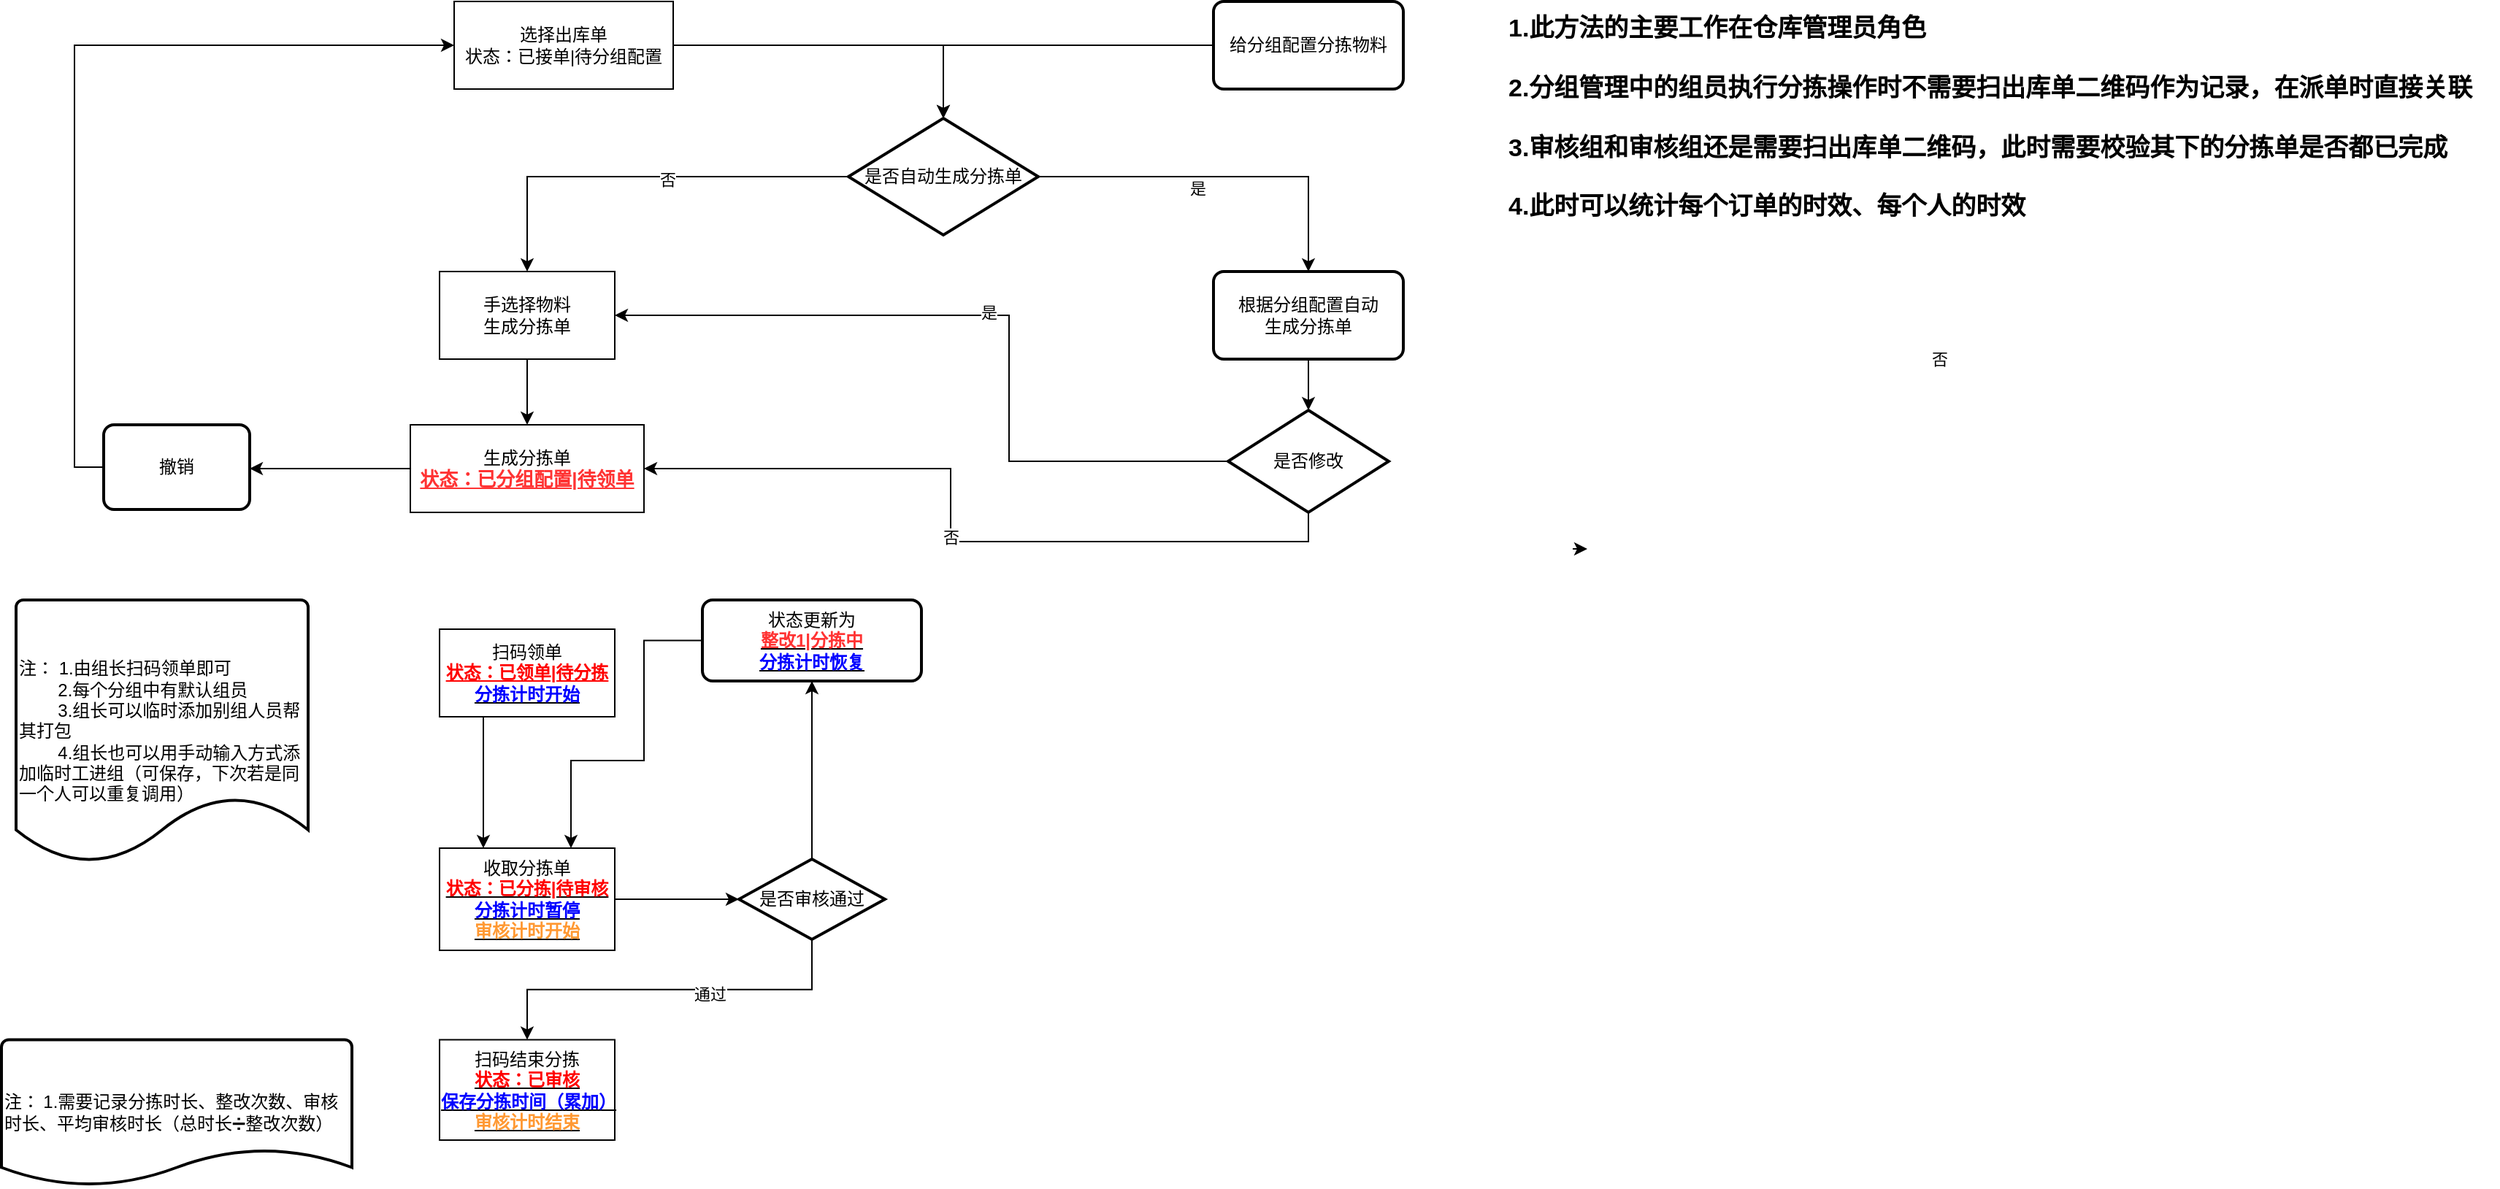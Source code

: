 <mxfile version="24.0.4" type="github">
  <diagram name="第 1 页" id="VNoP3vuLeo1OHvruYb4i">
    <mxGraphModel dx="1540" dy="839" grid="1" gridSize="10" guides="1" tooltips="1" connect="1" arrows="1" fold="1" page="1" pageScale="1" pageWidth="827" pageHeight="1169" math="0" shadow="0">
      <root>
        <mxCell id="0" />
        <mxCell id="1" parent="0" />
        <mxCell id="isyNXtuVwnmBAB3Z3qwp-3" value="" style="edgeStyle=orthogonalEdgeStyle;rounded=0;orthogonalLoop=1;jettySize=auto;html=1;" edge="1" parent="1" source="isyNXtuVwnmBAB3Z3qwp-1" target="isyNXtuVwnmBAB3Z3qwp-27">
          <mxGeometry relative="1" as="geometry" />
        </mxCell>
        <mxCell id="isyNXtuVwnmBAB3Z3qwp-1" value="选择出库单&lt;div&gt;状态：已接单|待分组配置&lt;/div&gt;" style="rounded=0;whiteSpace=wrap;html=1;" vertex="1" parent="1">
          <mxGeometry x="330" y="120" width="150" height="60" as="geometry" />
        </mxCell>
        <mxCell id="isyNXtuVwnmBAB3Z3qwp-5" value="" style="edgeStyle=orthogonalEdgeStyle;rounded=0;orthogonalLoop=1;jettySize=auto;html=1;" edge="1" parent="1" source="isyNXtuVwnmBAB3Z3qwp-2" target="isyNXtuVwnmBAB3Z3qwp-4">
          <mxGeometry relative="1" as="geometry" />
        </mxCell>
        <mxCell id="isyNXtuVwnmBAB3Z3qwp-2" value="手选择物料&lt;div&gt;生成分拣单&lt;/div&gt;" style="rounded=0;whiteSpace=wrap;html=1;" vertex="1" parent="1">
          <mxGeometry x="320" y="305" width="120" height="60" as="geometry" />
        </mxCell>
        <mxCell id="isyNXtuVwnmBAB3Z3qwp-4" value="生成分拣单&lt;div&gt;&lt;font color=&quot;#ff3333&quot;&gt;&lt;span style=&quot;font-size: 13px; text-wrap: nowrap;&quot;&gt;&lt;b&gt;&lt;u&gt;状态：已分组配置|待领单&lt;/u&gt;&lt;/b&gt;&lt;/span&gt;&lt;/font&gt;&lt;/div&gt;" style="rounded=0;whiteSpace=wrap;html=1;" vertex="1" parent="1">
          <mxGeometry x="300" y="410" width="160" height="60" as="geometry" />
        </mxCell>
        <mxCell id="isyNXtuVwnmBAB3Z3qwp-51" style="edgeStyle=orthogonalEdgeStyle;rounded=0;orthogonalLoop=1;jettySize=auto;html=1;exitX=0.25;exitY=1;exitDx=0;exitDy=0;entryX=0.25;entryY=0;entryDx=0;entryDy=0;" edge="1" parent="1" source="isyNXtuVwnmBAB3Z3qwp-6" target="isyNXtuVwnmBAB3Z3qwp-8">
          <mxGeometry relative="1" as="geometry" />
        </mxCell>
        <mxCell id="isyNXtuVwnmBAB3Z3qwp-6" value="扫码领单&lt;div&gt;&lt;b&gt;&lt;font color=&quot;#ff0000&quot;&gt;&lt;u&gt;状态：已领单|待分拣&lt;/u&gt;&lt;/font&gt;&lt;/b&gt;&lt;/div&gt;&lt;div&gt;&lt;b&gt;&lt;u style=&quot;&quot;&gt;&lt;font color=&quot;#0000ff&quot;&gt;分拣计时开始&lt;/font&gt;&lt;/u&gt;&lt;/b&gt;&lt;/div&gt;" style="rounded=0;whiteSpace=wrap;html=1;" vertex="1" parent="1">
          <mxGeometry x="320" y="550" width="120" height="60" as="geometry" />
        </mxCell>
        <mxCell id="isyNXtuVwnmBAB3Z3qwp-11" value="" style="edgeStyle=orthogonalEdgeStyle;rounded=0;orthogonalLoop=1;jettySize=auto;html=1;exitX=0.5;exitY=1;exitDx=0;exitDy=0;exitPerimeter=0;" edge="1" parent="1" source="isyNXtuVwnmBAB3Z3qwp-41" target="isyNXtuVwnmBAB3Z3qwp-10">
          <mxGeometry relative="1" as="geometry" />
        </mxCell>
        <mxCell id="isyNXtuVwnmBAB3Z3qwp-44" value="通过" style="edgeLabel;html=1;align=center;verticalAlign=middle;resizable=0;points=[];" vertex="1" connectable="0" parent="isyNXtuVwnmBAB3Z3qwp-11">
          <mxGeometry x="-0.204" y="3" relative="1" as="geometry">
            <mxPoint as="offset" />
          </mxGeometry>
        </mxCell>
        <mxCell id="isyNXtuVwnmBAB3Z3qwp-8" value="收取分拣单&lt;div&gt;&lt;b&gt;&lt;u&gt;&lt;font color=&quot;#ff0000&quot;&gt;状态：已分拣|待审核&lt;/font&gt;&lt;/u&gt;&lt;/b&gt;&lt;/div&gt;&lt;div&gt;&lt;b&gt;&lt;u&gt;&lt;font color=&quot;#0000ff&quot;&gt;分拣计时暂停&lt;/font&gt;&lt;/u&gt;&lt;/b&gt;&lt;/div&gt;&lt;div&gt;&lt;b&gt;&lt;u&gt;&lt;font color=&quot;#ff9933&quot;&gt;审核计时开始&lt;/font&gt;&lt;/u&gt;&lt;/b&gt;&lt;/div&gt;" style="rounded=0;whiteSpace=wrap;html=1;" vertex="1" parent="1">
          <mxGeometry x="320" y="700" width="120" height="70" as="geometry" />
        </mxCell>
        <mxCell id="isyNXtuVwnmBAB3Z3qwp-10" value="扫码结束分拣&lt;div&gt;&lt;b&gt;&lt;u&gt;&lt;font color=&quot;#ff0000&quot;&gt;状态：已审核&lt;/font&gt;&lt;/u&gt;&lt;/b&gt;&lt;/div&gt;&lt;div&gt;&lt;b style=&quot;&quot;&gt;&lt;u style=&quot;&quot;&gt;&lt;font color=&quot;#0000ff&quot;&gt;保存分拣时间（累加）&lt;/font&gt;&lt;/u&gt;&lt;/b&gt;&lt;/div&gt;&lt;div&gt;&lt;b&gt;&lt;u&gt;&lt;font color=&quot;#ff9933&quot;&gt;审核计时结束&lt;/font&gt;&lt;/u&gt;&lt;/b&gt;&lt;/div&gt;" style="rounded=0;whiteSpace=wrap;html=1;" vertex="1" parent="1">
          <mxGeometry x="320" y="831.25" width="120" height="68.75" as="geometry" />
        </mxCell>
        <mxCell id="isyNXtuVwnmBAB3Z3qwp-16" value="" style="edgeStyle=orthogonalEdgeStyle;rounded=0;orthogonalLoop=1;jettySize=auto;html=1;" edge="1" parent="1">
          <mxGeometry relative="1" as="geometry">
            <mxPoint x="1096" y="495" as="sourcePoint" />
            <mxPoint x="1106" y="495" as="targetPoint" />
          </mxGeometry>
        </mxCell>
        <mxCell id="isyNXtuVwnmBAB3Z3qwp-20" value="&lt;b style=&quot;font-size: 17px;&quot;&gt;&lt;font style=&quot;font-size: 17px;&quot;&gt;1.此方法的主要工作在仓库管理员角色&lt;/font&gt;&lt;/b&gt;&lt;div&gt;&lt;span style=&quot;font-size: 17px;&quot;&gt;&lt;b&gt;&lt;br&gt;&lt;/b&gt;&lt;/span&gt;&lt;div style=&quot;font-size: 17px;&quot;&gt;&lt;b&gt;&lt;font style=&quot;font-size: 17px;&quot;&gt;2.分组管理中的组员执行分拣操作时不需要扫出库单二维码作为记录，&lt;/font&gt;&lt;/b&gt;&lt;b style=&quot;background-color: initial;&quot;&gt;在派单时直接关联&lt;/b&gt;&lt;/div&gt;&lt;div style=&quot;font-size: 17px;&quot;&gt;&lt;b style=&quot;background-color: initial;&quot;&gt;&lt;br&gt;&lt;/b&gt;&lt;/div&gt;&lt;div style=&quot;font-size: 17px;&quot;&gt;&lt;b&gt;&lt;font style=&quot;font-size: 17px;&quot;&gt;3.审核组和审核组还是需要扫出库单二维码，此时需要校验其下的分拣单是否都已完成&lt;/font&gt;&lt;/b&gt;&lt;/div&gt;&lt;div style=&quot;font-size: 17px;&quot;&gt;&lt;b&gt;&lt;font style=&quot;font-size: 17px;&quot;&gt;&lt;br&gt;&lt;/font&gt;&lt;/b&gt;&lt;/div&gt;&lt;div style=&quot;font-size: 17px;&quot;&gt;&lt;b style=&quot;&quot;&gt;&lt;font style=&quot;font-size: 17px;&quot;&gt;4.此时可以统计每个订单的时效、每个人的时效&lt;/font&gt;&lt;/b&gt;&lt;/div&gt;&lt;/div&gt;" style="text;html=1;align=left;verticalAlign=middle;resizable=0;points=[];autosize=1;strokeColor=none;fillColor=none;" vertex="1" parent="1">
          <mxGeometry x="1050" y="120" width="680" height="160" as="geometry" />
        </mxCell>
        <mxCell id="isyNXtuVwnmBAB3Z3qwp-24" style="edgeStyle=orthogonalEdgeStyle;rounded=0;orthogonalLoop=1;jettySize=auto;html=1;exitX=0;exitY=0.5;exitDx=0;exitDy=0;entryX=0.5;entryY=0;entryDx=0;entryDy=0;entryPerimeter=0;" edge="1" parent="1" source="isyNXtuVwnmBAB3Z3qwp-23" target="isyNXtuVwnmBAB3Z3qwp-27">
          <mxGeometry relative="1" as="geometry">
            <mxPoint x="1097.5" y="230" as="targetPoint" />
          </mxGeometry>
        </mxCell>
        <mxCell id="isyNXtuVwnmBAB3Z3qwp-23" value="给分组配置分拣物料" style="rounded=1;whiteSpace=wrap;html=1;absoluteArcSize=1;arcSize=14;strokeWidth=2;" vertex="1" parent="1">
          <mxGeometry x="850" y="120" width="130" height="60" as="geometry" />
        </mxCell>
        <mxCell id="isyNXtuVwnmBAB3Z3qwp-26" value="根据分组配置自动&lt;div&gt;生成分拣单&lt;/div&gt;" style="rounded=1;whiteSpace=wrap;html=1;absoluteArcSize=1;arcSize=14;strokeWidth=2;" vertex="1" parent="1">
          <mxGeometry x="850" y="305" width="130" height="60" as="geometry" />
        </mxCell>
        <mxCell id="isyNXtuVwnmBAB3Z3qwp-28" style="edgeStyle=orthogonalEdgeStyle;rounded=0;orthogonalLoop=1;jettySize=auto;html=1;exitX=0;exitY=0.5;exitDx=0;exitDy=0;exitPerimeter=0;" edge="1" parent="1" source="isyNXtuVwnmBAB3Z3qwp-27" target="isyNXtuVwnmBAB3Z3qwp-2">
          <mxGeometry relative="1" as="geometry" />
        </mxCell>
        <mxCell id="isyNXtuVwnmBAB3Z3qwp-30" value="否" style="edgeLabel;html=1;align=center;verticalAlign=middle;resizable=0;points=[];" vertex="1" connectable="0" parent="isyNXtuVwnmBAB3Z3qwp-28">
          <mxGeometry x="-0.128" y="1" relative="1" as="geometry">
            <mxPoint y="1" as="offset" />
          </mxGeometry>
        </mxCell>
        <mxCell id="isyNXtuVwnmBAB3Z3qwp-29" style="edgeStyle=orthogonalEdgeStyle;rounded=0;orthogonalLoop=1;jettySize=auto;html=1;exitX=1;exitY=0.5;exitDx=0;exitDy=0;exitPerimeter=0;" edge="1" parent="1" source="isyNXtuVwnmBAB3Z3qwp-27" target="isyNXtuVwnmBAB3Z3qwp-26">
          <mxGeometry relative="1" as="geometry" />
        </mxCell>
        <mxCell id="isyNXtuVwnmBAB3Z3qwp-31" value="是" style="edgeLabel;html=1;align=center;verticalAlign=middle;resizable=0;points=[];" vertex="1" connectable="0" parent="isyNXtuVwnmBAB3Z3qwp-29">
          <mxGeometry x="-0.131" y="-7" relative="1" as="geometry">
            <mxPoint y="1" as="offset" />
          </mxGeometry>
        </mxCell>
        <mxCell id="isyNXtuVwnmBAB3Z3qwp-27" value="是否自动生成分拣单" style="strokeWidth=2;html=1;shape=mxgraph.flowchart.decision;whiteSpace=wrap;" vertex="1" parent="1">
          <mxGeometry x="600" y="200" width="130" height="80" as="geometry" />
        </mxCell>
        <mxCell id="isyNXtuVwnmBAB3Z3qwp-33" style="edgeStyle=orthogonalEdgeStyle;rounded=0;orthogonalLoop=1;jettySize=auto;html=1;exitX=0;exitY=0.5;exitDx=0;exitDy=0;exitPerimeter=0;entryX=1;entryY=0.5;entryDx=0;entryDy=0;" edge="1" parent="1" source="isyNXtuVwnmBAB3Z3qwp-32" target="isyNXtuVwnmBAB3Z3qwp-2">
          <mxGeometry relative="1" as="geometry">
            <Array as="points">
              <mxPoint x="710" y="435" />
              <mxPoint x="710" y="335" />
            </Array>
          </mxGeometry>
        </mxCell>
        <mxCell id="isyNXtuVwnmBAB3Z3qwp-34" value="是" style="edgeLabel;html=1;align=center;verticalAlign=middle;resizable=0;points=[];" vertex="1" connectable="0" parent="isyNXtuVwnmBAB3Z3qwp-33">
          <mxGeometry x="0.017" y="-3" relative="1" as="geometry">
            <mxPoint y="1" as="offset" />
          </mxGeometry>
        </mxCell>
        <mxCell id="isyNXtuVwnmBAB3Z3qwp-36" style="edgeStyle=orthogonalEdgeStyle;rounded=0;orthogonalLoop=1;jettySize=auto;html=1;exitX=0.5;exitY=1;exitDx=0;exitDy=0;exitPerimeter=0;entryX=1;entryY=0.5;entryDx=0;entryDy=0;" edge="1" parent="1" source="isyNXtuVwnmBAB3Z3qwp-32" target="isyNXtuVwnmBAB3Z3qwp-4">
          <mxGeometry relative="1" as="geometry">
            <Array as="points">
              <mxPoint x="915" y="490" />
              <mxPoint x="670" y="490" />
              <mxPoint x="670" y="440" />
            </Array>
          </mxGeometry>
        </mxCell>
        <mxCell id="isyNXtuVwnmBAB3Z3qwp-37" value="否" style="edgeLabel;html=1;align=center;verticalAlign=middle;resizable=0;points=[];" vertex="1" connectable="0" parent="isyNXtuVwnmBAB3Z3qwp-36">
          <mxGeometry x="-0.452" relative="1" as="geometry">
            <mxPoint x="556" y="-125" as="offset" />
          </mxGeometry>
        </mxCell>
        <mxCell id="isyNXtuVwnmBAB3Z3qwp-38" value="否" style="edgeLabel;html=1;align=center;verticalAlign=middle;resizable=0;points=[];" vertex="1" connectable="0" parent="isyNXtuVwnmBAB3Z3qwp-36">
          <mxGeometry x="0.022" relative="1" as="geometry">
            <mxPoint as="offset" />
          </mxGeometry>
        </mxCell>
        <mxCell id="isyNXtuVwnmBAB3Z3qwp-32" value="是否修改" style="strokeWidth=2;html=1;shape=mxgraph.flowchart.decision;whiteSpace=wrap;" vertex="1" parent="1">
          <mxGeometry x="860" y="400" width="110" height="70" as="geometry" />
        </mxCell>
        <mxCell id="isyNXtuVwnmBAB3Z3qwp-35" style="edgeStyle=orthogonalEdgeStyle;rounded=0;orthogonalLoop=1;jettySize=auto;html=1;exitX=0.5;exitY=1;exitDx=0;exitDy=0;entryX=0.5;entryY=0;entryDx=0;entryDy=0;entryPerimeter=0;" edge="1" parent="1" source="isyNXtuVwnmBAB3Z3qwp-26" target="isyNXtuVwnmBAB3Z3qwp-32">
          <mxGeometry relative="1" as="geometry" />
        </mxCell>
        <mxCell id="isyNXtuVwnmBAB3Z3qwp-48" style="edgeStyle=orthogonalEdgeStyle;rounded=0;orthogonalLoop=1;jettySize=auto;html=1;exitX=0.5;exitY=0;exitDx=0;exitDy=0;exitPerimeter=0;entryX=0.5;entryY=1;entryDx=0;entryDy=0;" edge="1" parent="1" source="isyNXtuVwnmBAB3Z3qwp-41" target="isyNXtuVwnmBAB3Z3qwp-47">
          <mxGeometry relative="1" as="geometry" />
        </mxCell>
        <mxCell id="isyNXtuVwnmBAB3Z3qwp-41" value="是否审核通过" style="strokeWidth=2;html=1;shape=mxgraph.flowchart.decision;whiteSpace=wrap;" vertex="1" parent="1">
          <mxGeometry x="525" y="707.5" width="100" height="55" as="geometry" />
        </mxCell>
        <mxCell id="isyNXtuVwnmBAB3Z3qwp-42" style="edgeStyle=orthogonalEdgeStyle;rounded=0;orthogonalLoop=1;jettySize=auto;html=1;exitX=1;exitY=0.5;exitDx=0;exitDy=0;" edge="1" parent="1" source="isyNXtuVwnmBAB3Z3qwp-8" target="isyNXtuVwnmBAB3Z3qwp-41">
          <mxGeometry relative="1" as="geometry" />
        </mxCell>
        <mxCell id="isyNXtuVwnmBAB3Z3qwp-52" style="edgeStyle=orthogonalEdgeStyle;rounded=0;orthogonalLoop=1;jettySize=auto;html=1;exitX=0;exitY=0.5;exitDx=0;exitDy=0;entryX=0.75;entryY=0;entryDx=0;entryDy=0;" edge="1" parent="1" source="isyNXtuVwnmBAB3Z3qwp-47" target="isyNXtuVwnmBAB3Z3qwp-8">
          <mxGeometry relative="1" as="geometry">
            <Array as="points">
              <mxPoint x="460" y="558" />
              <mxPoint x="460" y="640" />
              <mxPoint x="410" y="640" />
            </Array>
          </mxGeometry>
        </mxCell>
        <mxCell id="isyNXtuVwnmBAB3Z3qwp-47" value="状态更新为&lt;div&gt;&lt;b&gt;&lt;u&gt;&lt;font color=&quot;#ff3333&quot;&gt;整改1|分拣中&lt;/font&gt;&lt;/u&gt;&lt;/b&gt;&lt;/div&gt;&lt;div&gt;&lt;b&gt;&lt;u&gt;&lt;font color=&quot;#0000ff&quot;&gt;分拣计时恢复&lt;/font&gt;&lt;/u&gt;&lt;/b&gt;&lt;/div&gt;" style="rounded=1;whiteSpace=wrap;html=1;absoluteArcSize=1;arcSize=14;strokeWidth=2;" vertex="1" parent="1">
          <mxGeometry x="500" y="530" width="150" height="55.5" as="geometry" />
        </mxCell>
        <mxCell id="isyNXtuVwnmBAB3Z3qwp-53" value="注： 1.由组长扫码领单即可&lt;div&gt;&lt;span style=&quot;white-space: pre;&quot;&gt;&#x9;&lt;/span&gt;2.每个分组中有默认组员&lt;br&gt;&lt;/div&gt;&lt;div&gt;&lt;span style=&quot;white-space: pre;&quot;&gt;&#x9;&lt;/span&gt;3.组长可以临时添加别组人员帮其打包&lt;br&gt;&lt;/div&gt;&lt;div&gt;&lt;span style=&quot;white-space: pre;&quot;&gt;&#x9;&lt;/span&gt;4.组长也可以用手动输入方式添加临时工进组（可保存，下次若是同一个人可以重复调用）&lt;br&gt;&lt;/div&gt;" style="strokeWidth=2;html=1;shape=mxgraph.flowchart.document2;whiteSpace=wrap;size=0.25;align=left;" vertex="1" parent="1">
          <mxGeometry x="30" y="530" width="200" height="180" as="geometry" />
        </mxCell>
        <mxCell id="isyNXtuVwnmBAB3Z3qwp-54" value="注：&lt;span style=&quot;white-space: pre;&quot;&gt;&#x9;&lt;/span&gt;1.需要记录分拣时长、整改次数、审核时长、平均审核时长（总时长➗整改次数）" style="strokeWidth=2;html=1;shape=mxgraph.flowchart.document2;whiteSpace=wrap;size=0.25;align=left;" vertex="1" parent="1">
          <mxGeometry x="20" y="831.25" width="240" height="100" as="geometry" />
        </mxCell>
        <mxCell id="isyNXtuVwnmBAB3Z3qwp-60" style="edgeStyle=orthogonalEdgeStyle;rounded=0;orthogonalLoop=1;jettySize=auto;html=1;exitX=0;exitY=0.5;exitDx=0;exitDy=0;entryX=0;entryY=0.5;entryDx=0;entryDy=0;" edge="1" parent="1" source="isyNXtuVwnmBAB3Z3qwp-70" target="isyNXtuVwnmBAB3Z3qwp-1">
          <mxGeometry relative="1" as="geometry">
            <mxPoint x="90" y="440" as="sourcePoint" />
            <mxPoint x="80" y="255" as="targetPoint" />
          </mxGeometry>
        </mxCell>
        <mxCell id="isyNXtuVwnmBAB3Z3qwp-62" style="edgeStyle=orthogonalEdgeStyle;rounded=0;orthogonalLoop=1;jettySize=auto;html=1;exitX=0;exitY=0.5;exitDx=0;exitDy=0;entryX=1;entryY=0.5;entryDx=0;entryDy=0;entryPerimeter=0;" edge="1" parent="1" source="isyNXtuVwnmBAB3Z3qwp-4">
          <mxGeometry relative="1" as="geometry">
            <mxPoint x="190" y="440" as="targetPoint" />
          </mxGeometry>
        </mxCell>
        <mxCell id="isyNXtuVwnmBAB3Z3qwp-70" value="撤销" style="rounded=1;whiteSpace=wrap;html=1;absoluteArcSize=1;arcSize=14;strokeWidth=2;" vertex="1" parent="1">
          <mxGeometry x="90" y="410" width="100" height="58" as="geometry" />
        </mxCell>
      </root>
    </mxGraphModel>
  </diagram>
</mxfile>
